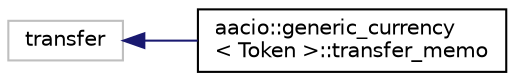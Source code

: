 digraph "Graphical Class Hierarchy"
{
  edge [fontname="Helvetica",fontsize="10",labelfontname="Helvetica",labelfontsize="10"];
  node [fontname="Helvetica",fontsize="10",shape=record];
  rankdir="LR";
  Node823 [label="transfer",height=0.2,width=0.4,color="grey75", fillcolor="white", style="filled"];
  Node823 -> Node0 [dir="back",color="midnightblue",fontsize="10",style="solid",fontname="Helvetica"];
  Node0 [label="aacio::generic_currency\l\< Token \>::transfer_memo",height=0.2,width=0.4,color="black", fillcolor="white", style="filled",URL="$structaacio_1_1generic__currency_1_1transfer__memo.html"];
}
